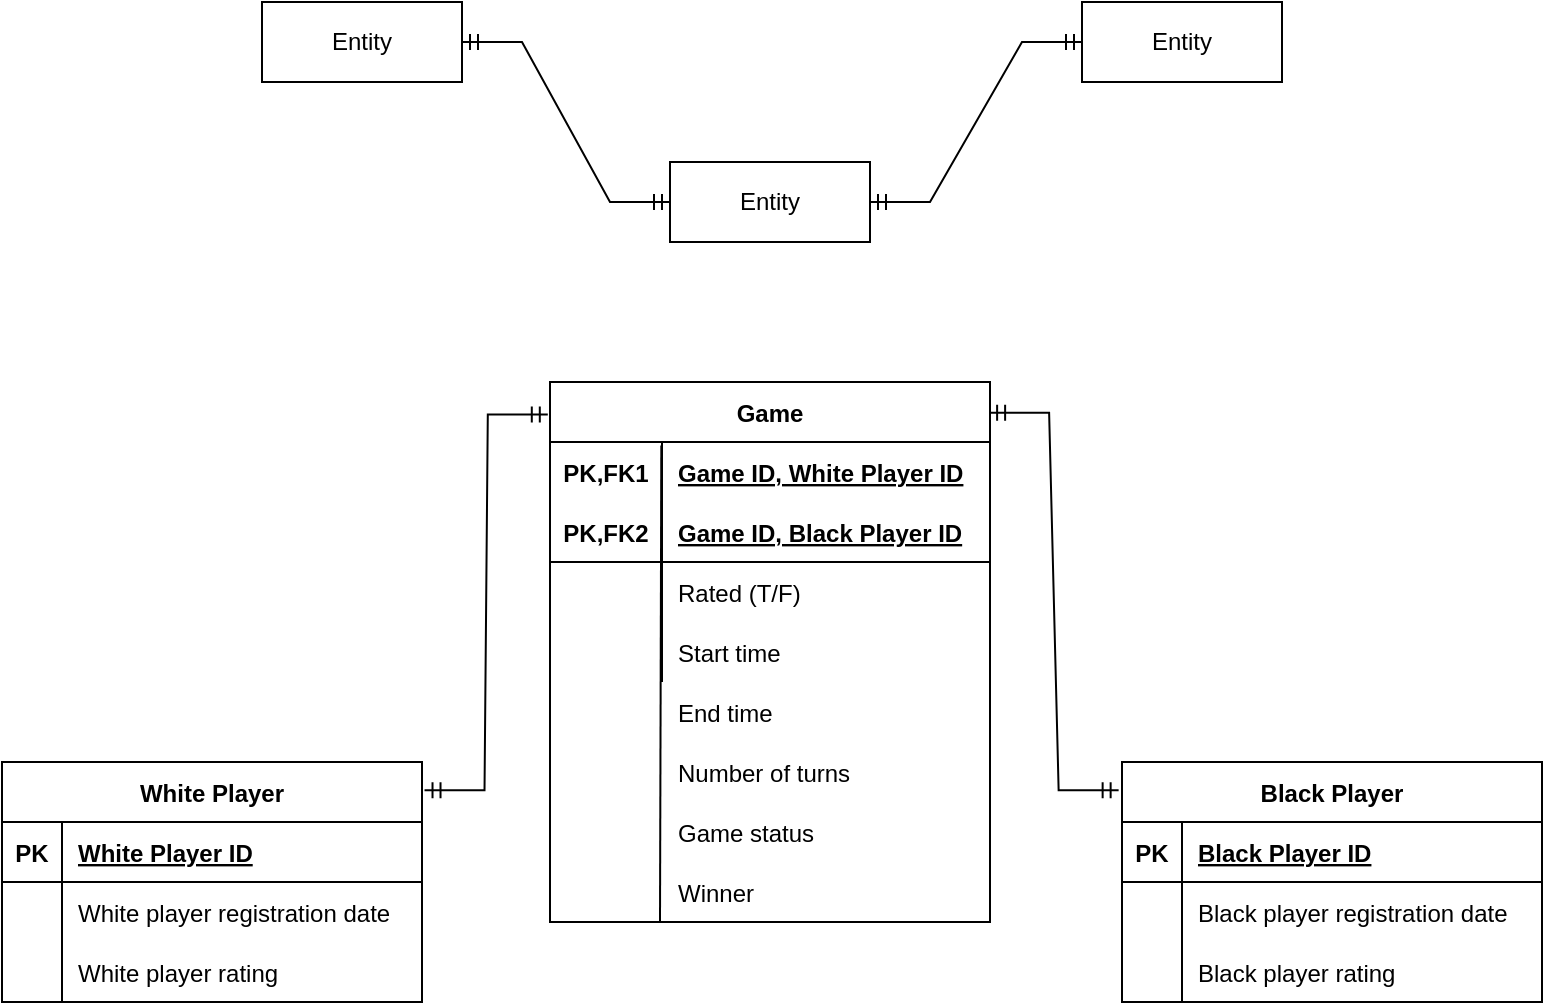 <mxfile version="15.9.6" type="device"><diagram id="E5yNlmkgfHgYq0h3W_hK" name="Page-1"><mxGraphModel dx="998" dy="580" grid="1" gridSize="10" guides="1" tooltips="1" connect="1" arrows="1" fold="1" page="1" pageScale="1" pageWidth="827" pageHeight="1169" math="0" shadow="0"><root><mxCell id="0"/><mxCell id="1" parent="0"/><mxCell id="GclQ_uAcgjbI2yQKAB03-1" value="Entity" style="whiteSpace=wrap;html=1;align=center;" vertex="1" parent="1"><mxGeometry x="160" y="40" width="100" height="40" as="geometry"/></mxCell><mxCell id="GclQ_uAcgjbI2yQKAB03-2" value="Entity" style="whiteSpace=wrap;html=1;align=center;" vertex="1" parent="1"><mxGeometry x="570" y="40" width="100" height="40" as="geometry"/></mxCell><mxCell id="GclQ_uAcgjbI2yQKAB03-3" value="Entity" style="whiteSpace=wrap;html=1;align=center;" vertex="1" parent="1"><mxGeometry x="364" y="120" width="100" height="40" as="geometry"/></mxCell><mxCell id="GclQ_uAcgjbI2yQKAB03-4" value="" style="edgeStyle=entityRelationEdgeStyle;fontSize=12;html=1;endArrow=ERmandOne;startArrow=ERmandOne;rounded=0;exitX=1;exitY=0.5;exitDx=0;exitDy=0;entryX=0;entryY=0.5;entryDx=0;entryDy=0;" edge="1" parent="1" source="GclQ_uAcgjbI2yQKAB03-1" target="GclQ_uAcgjbI2yQKAB03-3"><mxGeometry width="100" height="100" relative="1" as="geometry"><mxPoint x="110" y="260" as="sourcePoint"/><mxPoint x="320" y="270" as="targetPoint"/></mxGeometry></mxCell><mxCell id="GclQ_uAcgjbI2yQKAB03-5" value="" style="edgeStyle=entityRelationEdgeStyle;fontSize=12;html=1;endArrow=ERmandOne;startArrow=ERmandOne;rounded=0;exitX=1;exitY=0.5;exitDx=0;exitDy=0;" edge="1" parent="1" source="GclQ_uAcgjbI2yQKAB03-3"><mxGeometry width="100" height="100" relative="1" as="geometry"><mxPoint x="470" y="160" as="sourcePoint"/><mxPoint x="570" y="60" as="targetPoint"/></mxGeometry></mxCell><mxCell id="GclQ_uAcgjbI2yQKAB03-19" value="Game" style="shape=table;startSize=30;container=1;collapsible=1;childLayout=tableLayout;fixedRows=1;rowLines=0;fontStyle=1;align=center;resizeLast=1;" vertex="1" parent="1"><mxGeometry x="304" y="230" width="220" height="270" as="geometry"/></mxCell><mxCell id="GclQ_uAcgjbI2yQKAB03-20" value="" style="shape=partialRectangle;collapsible=0;dropTarget=0;pointerEvents=0;fillColor=none;top=0;left=0;bottom=0;right=0;points=[[0,0.5],[1,0.5]];portConstraint=eastwest;" vertex="1" parent="GclQ_uAcgjbI2yQKAB03-19"><mxGeometry y="30" width="220" height="30" as="geometry"/></mxCell><mxCell id="GclQ_uAcgjbI2yQKAB03-21" value="PK,FK1" style="shape=partialRectangle;connectable=0;fillColor=none;top=0;left=0;bottom=0;right=0;fontStyle=1;overflow=hidden;" vertex="1" parent="GclQ_uAcgjbI2yQKAB03-20"><mxGeometry width="56" height="30" as="geometry"><mxRectangle width="56" height="30" as="alternateBounds"/></mxGeometry></mxCell><mxCell id="GclQ_uAcgjbI2yQKAB03-22" value="Game ID, White Player ID" style="shape=partialRectangle;connectable=0;fillColor=none;top=0;left=0;bottom=0;right=0;align=left;spacingLeft=6;fontStyle=5;overflow=hidden;" vertex="1" parent="GclQ_uAcgjbI2yQKAB03-20"><mxGeometry x="56" width="164" height="30" as="geometry"><mxRectangle width="164" height="30" as="alternateBounds"/></mxGeometry></mxCell><mxCell id="GclQ_uAcgjbI2yQKAB03-23" value="" style="shape=partialRectangle;collapsible=0;dropTarget=0;pointerEvents=0;fillColor=none;top=0;left=0;bottom=1;right=0;points=[[0,0.5],[1,0.5]];portConstraint=eastwest;" vertex="1" parent="GclQ_uAcgjbI2yQKAB03-19"><mxGeometry y="60" width="220" height="30" as="geometry"/></mxCell><mxCell id="GclQ_uAcgjbI2yQKAB03-24" value="PK,FK2" style="shape=partialRectangle;connectable=0;fillColor=none;top=0;left=0;bottom=0;right=0;fontStyle=1;overflow=hidden;" vertex="1" parent="GclQ_uAcgjbI2yQKAB03-23"><mxGeometry width="56" height="30" as="geometry"><mxRectangle width="56" height="30" as="alternateBounds"/></mxGeometry></mxCell><mxCell id="GclQ_uAcgjbI2yQKAB03-25" value="Game ID, Black Player ID" style="shape=partialRectangle;connectable=0;fillColor=none;top=0;left=0;bottom=0;right=0;align=left;spacingLeft=6;fontStyle=5;overflow=hidden;" vertex="1" parent="GclQ_uAcgjbI2yQKAB03-23"><mxGeometry x="56" width="164" height="30" as="geometry"><mxRectangle width="164" height="30" as="alternateBounds"/></mxGeometry></mxCell><mxCell id="GclQ_uAcgjbI2yQKAB03-26" value="" style="shape=partialRectangle;collapsible=0;dropTarget=0;pointerEvents=0;fillColor=none;top=0;left=0;bottom=0;right=0;points=[[0,0.5],[1,0.5]];portConstraint=eastwest;" vertex="1" parent="GclQ_uAcgjbI2yQKAB03-19"><mxGeometry y="90" width="220" height="30" as="geometry"/></mxCell><mxCell id="GclQ_uAcgjbI2yQKAB03-27" value="" style="shape=partialRectangle;connectable=0;fillColor=none;top=0;left=0;bottom=0;right=0;editable=1;overflow=hidden;" vertex="1" parent="GclQ_uAcgjbI2yQKAB03-26"><mxGeometry width="56" height="30" as="geometry"><mxRectangle width="56" height="30" as="alternateBounds"/></mxGeometry></mxCell><mxCell id="GclQ_uAcgjbI2yQKAB03-28" value="Rated (T/F)" style="shape=partialRectangle;connectable=0;fillColor=none;top=0;left=0;bottom=0;right=0;align=left;spacingLeft=6;overflow=hidden;" vertex="1" parent="GclQ_uAcgjbI2yQKAB03-26"><mxGeometry x="56" width="164" height="30" as="geometry"><mxRectangle width="164" height="30" as="alternateBounds"/></mxGeometry></mxCell><mxCell id="GclQ_uAcgjbI2yQKAB03-60" value="" style="endArrow=none;html=1;rounded=0;entryX=0.25;entryY=1;entryDx=0;entryDy=0;exitX=0.253;exitY=0.06;exitDx=0;exitDy=0;exitPerimeter=0;" edge="1" parent="GclQ_uAcgjbI2yQKAB03-19" source="GclQ_uAcgjbI2yQKAB03-20" target="GclQ_uAcgjbI2yQKAB03-19"><mxGeometry relative="1" as="geometry"><mxPoint x="55" y="150" as="sourcePoint"/><mxPoint x="186" y="200" as="targetPoint"/></mxGeometry></mxCell><mxCell id="GclQ_uAcgjbI2yQKAB03-29" value="" style="shape=partialRectangle;collapsible=0;dropTarget=0;pointerEvents=0;fillColor=none;top=0;left=0;bottom=0;right=0;points=[[0,0.5],[1,0.5]];portConstraint=eastwest;" vertex="1" parent="GclQ_uAcgjbI2yQKAB03-19"><mxGeometry y="120" width="220" height="30" as="geometry"/></mxCell><mxCell id="GclQ_uAcgjbI2yQKAB03-30" value="" style="shape=partialRectangle;connectable=0;fillColor=none;top=0;left=0;bottom=0;right=0;editable=1;overflow=hidden;" vertex="1" parent="GclQ_uAcgjbI2yQKAB03-29"><mxGeometry width="56" height="30" as="geometry"><mxRectangle width="56" height="30" as="alternateBounds"/></mxGeometry></mxCell><mxCell id="GclQ_uAcgjbI2yQKAB03-31" value="Start time" style="shape=partialRectangle;connectable=0;fillColor=none;top=0;left=0;bottom=0;right=0;align=left;spacingLeft=6;overflow=hidden;" vertex="1" parent="GclQ_uAcgjbI2yQKAB03-29"><mxGeometry x="56" width="164" height="30" as="geometry"><mxRectangle width="164" height="30" as="alternateBounds"/></mxGeometry></mxCell><mxCell id="GclQ_uAcgjbI2yQKAB03-32" value="White Player" style="shape=table;startSize=30;container=1;collapsible=1;childLayout=tableLayout;fixedRows=1;rowLines=0;fontStyle=1;align=center;resizeLast=1;" vertex="1" parent="1"><mxGeometry x="30" y="420" width="210" height="120" as="geometry"/></mxCell><mxCell id="GclQ_uAcgjbI2yQKAB03-33" value="" style="shape=partialRectangle;collapsible=0;dropTarget=0;pointerEvents=0;fillColor=none;top=0;left=0;bottom=1;right=0;points=[[0,0.5],[1,0.5]];portConstraint=eastwest;" vertex="1" parent="GclQ_uAcgjbI2yQKAB03-32"><mxGeometry y="30" width="210" height="30" as="geometry"/></mxCell><mxCell id="GclQ_uAcgjbI2yQKAB03-34" value="PK" style="shape=partialRectangle;connectable=0;fillColor=none;top=0;left=0;bottom=0;right=0;fontStyle=1;overflow=hidden;" vertex="1" parent="GclQ_uAcgjbI2yQKAB03-33"><mxGeometry width="30" height="30" as="geometry"><mxRectangle width="30" height="30" as="alternateBounds"/></mxGeometry></mxCell><mxCell id="GclQ_uAcgjbI2yQKAB03-35" value="White Player ID" style="shape=partialRectangle;connectable=0;fillColor=none;top=0;left=0;bottom=0;right=0;align=left;spacingLeft=6;fontStyle=5;overflow=hidden;" vertex="1" parent="GclQ_uAcgjbI2yQKAB03-33"><mxGeometry x="30" width="180" height="30" as="geometry"><mxRectangle width="180" height="30" as="alternateBounds"/></mxGeometry></mxCell><mxCell id="GclQ_uAcgjbI2yQKAB03-36" value="" style="shape=partialRectangle;collapsible=0;dropTarget=0;pointerEvents=0;fillColor=none;top=0;left=0;bottom=0;right=0;points=[[0,0.5],[1,0.5]];portConstraint=eastwest;" vertex="1" parent="GclQ_uAcgjbI2yQKAB03-32"><mxGeometry y="60" width="210" height="30" as="geometry"/></mxCell><mxCell id="GclQ_uAcgjbI2yQKAB03-37" value="" style="shape=partialRectangle;connectable=0;fillColor=none;top=0;left=0;bottom=0;right=0;editable=1;overflow=hidden;" vertex="1" parent="GclQ_uAcgjbI2yQKAB03-36"><mxGeometry width="30" height="30" as="geometry"><mxRectangle width="30" height="30" as="alternateBounds"/></mxGeometry></mxCell><mxCell id="GclQ_uAcgjbI2yQKAB03-38" value="White player registration date" style="shape=partialRectangle;connectable=0;fillColor=none;top=0;left=0;bottom=0;right=0;align=left;spacingLeft=6;overflow=hidden;" vertex="1" parent="GclQ_uAcgjbI2yQKAB03-36"><mxGeometry x="30" width="180" height="30" as="geometry"><mxRectangle width="180" height="30" as="alternateBounds"/></mxGeometry></mxCell><mxCell id="GclQ_uAcgjbI2yQKAB03-39" value="" style="shape=partialRectangle;collapsible=0;dropTarget=0;pointerEvents=0;fillColor=none;top=0;left=0;bottom=0;right=0;points=[[0,0.5],[1,0.5]];portConstraint=eastwest;" vertex="1" parent="GclQ_uAcgjbI2yQKAB03-32"><mxGeometry y="90" width="210" height="30" as="geometry"/></mxCell><mxCell id="GclQ_uAcgjbI2yQKAB03-40" value="" style="shape=partialRectangle;connectable=0;fillColor=none;top=0;left=0;bottom=0;right=0;editable=1;overflow=hidden;" vertex="1" parent="GclQ_uAcgjbI2yQKAB03-39"><mxGeometry width="30" height="30" as="geometry"><mxRectangle width="30" height="30" as="alternateBounds"/></mxGeometry></mxCell><mxCell id="GclQ_uAcgjbI2yQKAB03-41" value="White player rating" style="shape=partialRectangle;connectable=0;fillColor=none;top=0;left=0;bottom=0;right=0;align=left;spacingLeft=6;overflow=hidden;" vertex="1" parent="GclQ_uAcgjbI2yQKAB03-39"><mxGeometry x="30" width="180" height="30" as="geometry"><mxRectangle width="180" height="30" as="alternateBounds"/></mxGeometry></mxCell><mxCell id="GclQ_uAcgjbI2yQKAB03-45" value="Black Player" style="shape=table;startSize=30;container=1;collapsible=1;childLayout=tableLayout;fixedRows=1;rowLines=0;fontStyle=1;align=center;resizeLast=1;" vertex="1" parent="1"><mxGeometry x="590" y="420" width="210" height="120" as="geometry"/></mxCell><mxCell id="GclQ_uAcgjbI2yQKAB03-46" value="" style="shape=partialRectangle;collapsible=0;dropTarget=0;pointerEvents=0;fillColor=none;top=0;left=0;bottom=1;right=0;points=[[0,0.5],[1,0.5]];portConstraint=eastwest;" vertex="1" parent="GclQ_uAcgjbI2yQKAB03-45"><mxGeometry y="30" width="210" height="30" as="geometry"/></mxCell><mxCell id="GclQ_uAcgjbI2yQKAB03-47" value="PK" style="shape=partialRectangle;connectable=0;fillColor=none;top=0;left=0;bottom=0;right=0;fontStyle=1;overflow=hidden;" vertex="1" parent="GclQ_uAcgjbI2yQKAB03-46"><mxGeometry width="30" height="30" as="geometry"><mxRectangle width="30" height="30" as="alternateBounds"/></mxGeometry></mxCell><mxCell id="GclQ_uAcgjbI2yQKAB03-48" value="Black Player ID" style="shape=partialRectangle;connectable=0;fillColor=none;top=0;left=0;bottom=0;right=0;align=left;spacingLeft=6;fontStyle=5;overflow=hidden;" vertex="1" parent="GclQ_uAcgjbI2yQKAB03-46"><mxGeometry x="30" width="180" height="30" as="geometry"><mxRectangle width="180" height="30" as="alternateBounds"/></mxGeometry></mxCell><mxCell id="GclQ_uAcgjbI2yQKAB03-49" value="" style="shape=partialRectangle;collapsible=0;dropTarget=0;pointerEvents=0;fillColor=none;top=0;left=0;bottom=0;right=0;points=[[0,0.5],[1,0.5]];portConstraint=eastwest;" vertex="1" parent="GclQ_uAcgjbI2yQKAB03-45"><mxGeometry y="60" width="210" height="30" as="geometry"/></mxCell><mxCell id="GclQ_uAcgjbI2yQKAB03-50" value="" style="shape=partialRectangle;connectable=0;fillColor=none;top=0;left=0;bottom=0;right=0;editable=1;overflow=hidden;" vertex="1" parent="GclQ_uAcgjbI2yQKAB03-49"><mxGeometry width="30" height="30" as="geometry"><mxRectangle width="30" height="30" as="alternateBounds"/></mxGeometry></mxCell><mxCell id="GclQ_uAcgjbI2yQKAB03-51" value="Black player registration date" style="shape=partialRectangle;connectable=0;fillColor=none;top=0;left=0;bottom=0;right=0;align=left;spacingLeft=6;overflow=hidden;" vertex="1" parent="GclQ_uAcgjbI2yQKAB03-49"><mxGeometry x="30" width="180" height="30" as="geometry"><mxRectangle width="180" height="30" as="alternateBounds"/></mxGeometry></mxCell><mxCell id="GclQ_uAcgjbI2yQKAB03-52" value="" style="shape=partialRectangle;collapsible=0;dropTarget=0;pointerEvents=0;fillColor=none;top=0;left=0;bottom=0;right=0;points=[[0,0.5],[1,0.5]];portConstraint=eastwest;" vertex="1" parent="GclQ_uAcgjbI2yQKAB03-45"><mxGeometry y="90" width="210" height="30" as="geometry"/></mxCell><mxCell id="GclQ_uAcgjbI2yQKAB03-53" value="" style="shape=partialRectangle;connectable=0;fillColor=none;top=0;left=0;bottom=0;right=0;editable=1;overflow=hidden;" vertex="1" parent="GclQ_uAcgjbI2yQKAB03-52"><mxGeometry width="30" height="30" as="geometry"><mxRectangle width="30" height="30" as="alternateBounds"/></mxGeometry></mxCell><mxCell id="GclQ_uAcgjbI2yQKAB03-54" value="Black player rating" style="shape=partialRectangle;connectable=0;fillColor=none;top=0;left=0;bottom=0;right=0;align=left;spacingLeft=6;overflow=hidden;" vertex="1" parent="GclQ_uAcgjbI2yQKAB03-52"><mxGeometry x="30" width="180" height="30" as="geometry"><mxRectangle width="180" height="30" as="alternateBounds"/></mxGeometry></mxCell><mxCell id="GclQ_uAcgjbI2yQKAB03-59" value="Winner" style="shape=partialRectangle;connectable=0;fillColor=none;top=0;left=0;bottom=0;right=0;align=left;spacingLeft=6;overflow=hidden;" vertex="1" parent="1"><mxGeometry x="360" y="470" width="164" height="30" as="geometry"><mxRectangle width="164" height="30" as="alternateBounds"/></mxGeometry></mxCell><mxCell id="GclQ_uAcgjbI2yQKAB03-62" value="End time" style="shape=partialRectangle;connectable=0;fillColor=none;top=0;left=0;bottom=0;right=0;align=left;spacingLeft=6;overflow=hidden;" vertex="1" parent="1"><mxGeometry x="360" y="380" width="164" height="30" as="geometry"><mxRectangle width="164" height="30" as="alternateBounds"/></mxGeometry></mxCell><mxCell id="GclQ_uAcgjbI2yQKAB03-63" value="Number of turns" style="shape=partialRectangle;connectable=0;fillColor=none;top=0;left=0;bottom=0;right=0;align=left;spacingLeft=6;overflow=hidden;" vertex="1" parent="1"><mxGeometry x="360" y="410" width="164" height="30" as="geometry"><mxRectangle width="164" height="30" as="alternateBounds"/></mxGeometry></mxCell><mxCell id="GclQ_uAcgjbI2yQKAB03-65" value="Game status" style="shape=partialRectangle;connectable=0;fillColor=none;top=0;left=0;bottom=0;right=0;align=left;spacingLeft=6;overflow=hidden;" vertex="1" parent="1"><mxGeometry x="360" y="440" width="164" height="30" as="geometry"><mxRectangle width="164" height="30" as="alternateBounds"/></mxGeometry></mxCell><mxCell id="GclQ_uAcgjbI2yQKAB03-66" value="" style="edgeStyle=entityRelationEdgeStyle;fontSize=12;html=1;endArrow=ERmandOne;startArrow=ERmandOne;rounded=0;exitX=1.006;exitY=0.118;exitDx=0;exitDy=0;entryX=-0.005;entryY=0.06;entryDx=0;entryDy=0;entryPerimeter=0;exitPerimeter=0;" edge="1" parent="1" source="GclQ_uAcgjbI2yQKAB03-32" target="GclQ_uAcgjbI2yQKAB03-19"><mxGeometry width="100" height="100" relative="1" as="geometry"><mxPoint x="130" y="380" as="sourcePoint"/><mxPoint x="290" y="250" as="targetPoint"/></mxGeometry></mxCell><mxCell id="GclQ_uAcgjbI2yQKAB03-67" value="" style="edgeStyle=entityRelationEdgeStyle;fontSize=12;html=1;endArrow=ERmandOne;startArrow=ERmandOne;rounded=0;exitX=0.998;exitY=0.057;exitDx=0;exitDy=0;exitPerimeter=0;entryX=-0.008;entryY=0.118;entryDx=0;entryDy=0;entryPerimeter=0;" edge="1" parent="1" source="GclQ_uAcgjbI2yQKAB03-19" target="GclQ_uAcgjbI2yQKAB03-45"><mxGeometry width="100" height="100" relative="1" as="geometry"><mxPoint x="360" y="380" as="sourcePoint"/><mxPoint x="650" y="340" as="targetPoint"/></mxGeometry></mxCell></root></mxGraphModel></diagram></mxfile>